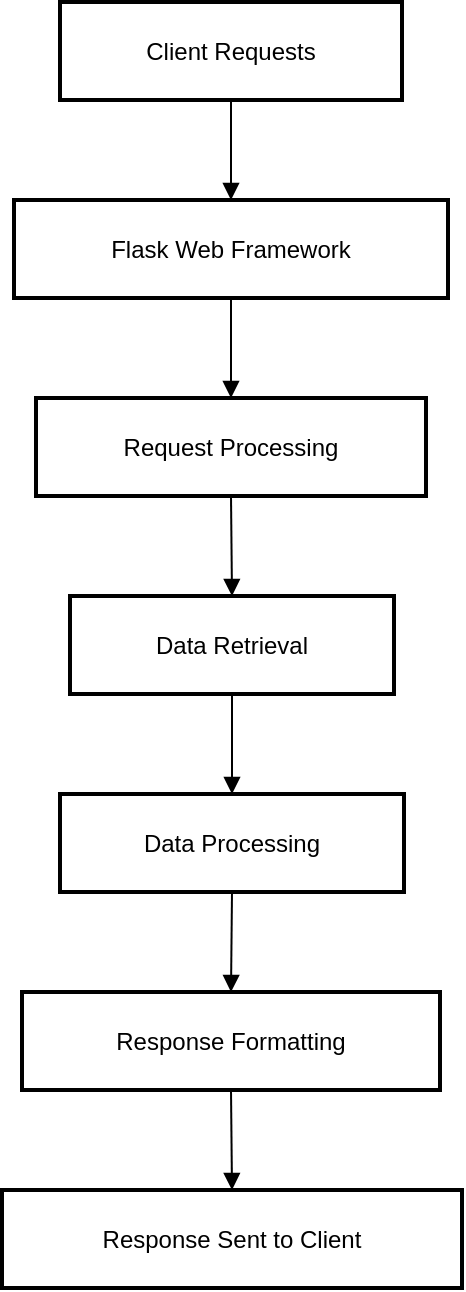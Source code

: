 <mxfile version="24.7.17">
  <diagram name="Page-1" id="jRZ4qWeIfRQiDNNO24m4">
    <mxGraphModel>
      <root>
        <mxCell id="0" />
        <mxCell id="1" parent="0" />
        <mxCell id="2" value="Client Requests" style="whiteSpace=wrap;strokeWidth=2;" vertex="1" parent="1">
          <mxGeometry x="37" y="8" width="171" height="49" as="geometry" />
        </mxCell>
        <mxCell id="3" value="Flask Web Framework" style="whiteSpace=wrap;strokeWidth=2;" vertex="1" parent="1">
          <mxGeometry x="14" y="107" width="217" height="49" as="geometry" />
        </mxCell>
        <mxCell id="4" value="Request Processing" style="whiteSpace=wrap;strokeWidth=2;" vertex="1" parent="1">
          <mxGeometry x="25" y="206" width="195" height="49" as="geometry" />
        </mxCell>
        <mxCell id="5" value="Data Retrieval" style="whiteSpace=wrap;strokeWidth=2;" vertex="1" parent="1">
          <mxGeometry x="42" y="305" width="162" height="49" as="geometry" />
        </mxCell>
        <mxCell id="6" value="Data Processing" style="whiteSpace=wrap;strokeWidth=2;" vertex="1" parent="1">
          <mxGeometry x="37" y="404" width="172" height="49" as="geometry" />
        </mxCell>
        <mxCell id="7" value="Response Formatting" style="whiteSpace=wrap;strokeWidth=2;" vertex="1" parent="1">
          <mxGeometry x="18" y="503" width="209" height="49" as="geometry" />
        </mxCell>
        <mxCell id="8" value="Response Sent to Client" style="whiteSpace=wrap;strokeWidth=2;" vertex="1" parent="1">
          <mxGeometry x="8" y="602" width="230" height="49" as="geometry" />
        </mxCell>
        <mxCell id="9" value="" style="curved=1;startArrow=none;endArrow=block;exitX=0.5;exitY=1;entryX=0.5;entryY=0;" edge="1" parent="1" source="2" target="3">
          <mxGeometry relative="1" as="geometry">
            <Array as="points" />
          </mxGeometry>
        </mxCell>
        <mxCell id="10" value="" style="curved=1;startArrow=none;endArrow=block;exitX=0.5;exitY=1;entryX=0.5;entryY=0;" edge="1" parent="1" source="3" target="4">
          <mxGeometry relative="1" as="geometry">
            <Array as="points" />
          </mxGeometry>
        </mxCell>
        <mxCell id="11" value="" style="curved=1;startArrow=none;endArrow=block;exitX=0.5;exitY=1;entryX=0.5;entryY=0;" edge="1" parent="1" source="4" target="5">
          <mxGeometry relative="1" as="geometry">
            <Array as="points" />
          </mxGeometry>
        </mxCell>
        <mxCell id="12" value="" style="curved=1;startArrow=none;endArrow=block;exitX=0.5;exitY=1;entryX=0.5;entryY=0;" edge="1" parent="1" source="5" target="6">
          <mxGeometry relative="1" as="geometry">
            <Array as="points" />
          </mxGeometry>
        </mxCell>
        <mxCell id="13" value="" style="curved=1;startArrow=none;endArrow=block;exitX=0.5;exitY=1;entryX=0.5;entryY=0;" edge="1" parent="1" source="6" target="7">
          <mxGeometry relative="1" as="geometry">
            <Array as="points" />
          </mxGeometry>
        </mxCell>
        <mxCell id="14" value="" style="curved=1;startArrow=none;endArrow=block;exitX=0.5;exitY=1;entryX=0.5;entryY=0;" edge="1" parent="1" source="7" target="8">
          <mxGeometry relative="1" as="geometry">
            <Array as="points" />
          </mxGeometry>
        </mxCell>
      </root>
    </mxGraphModel>
  </diagram>
</mxfile>
